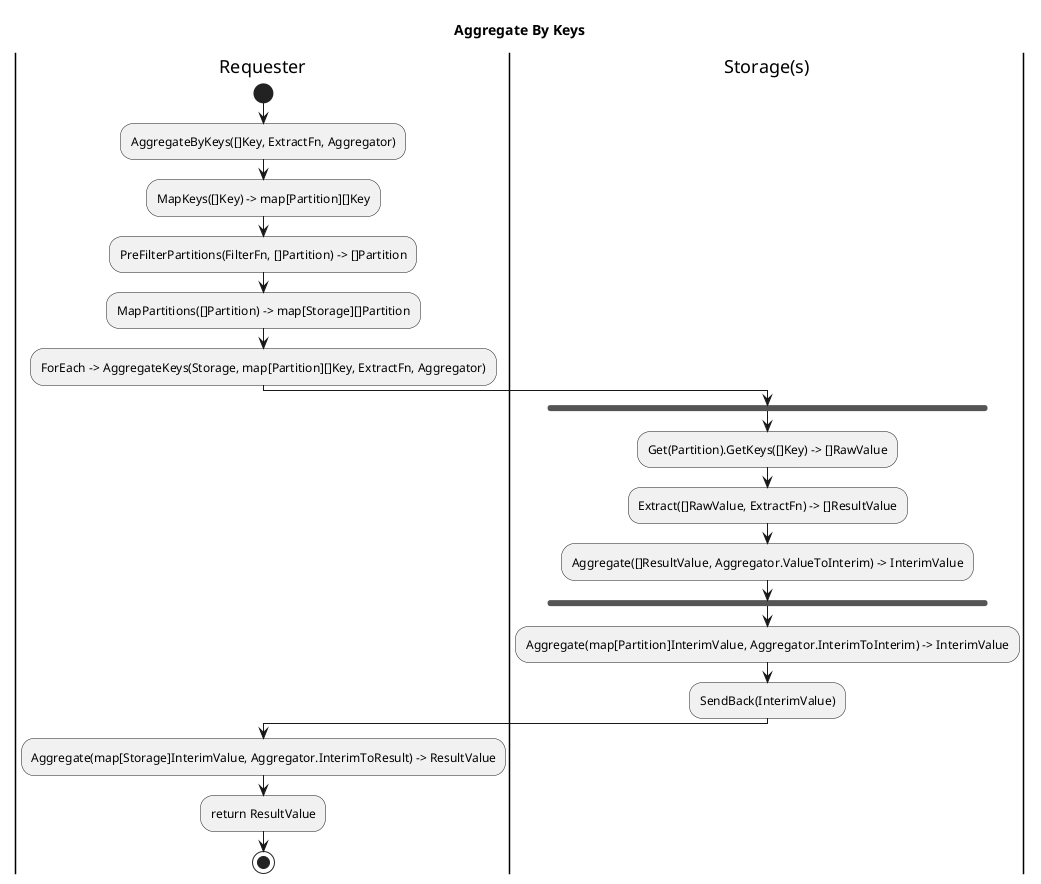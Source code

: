 @startuml
title Aggregate By Keys
|Requester|
start
:AggregateByKeys([]Key, ExtractFn, Aggregator);
:MapKeys([]Key) -> map[Partition][]Key;
:PreFilterPartitions(FilterFn, []Partition) -> []Partition;
:MapPartitions([]Partition) -> map[Storage][]Partition;
:ForEach -> AggregateKeys(Storage, map[Partition][]Key, ExtractFn, Aggregator);
|Storage(s)|
fork
:Get(Partition).GetKeys([]Key) -> []RawValue;
:Extract([]RawValue, ExtractFn) -> []ResultValue;
:Aggregate([]ResultValue, Aggregator.ValueToInterim) -> InterimValue;
end fork
:Aggregate(map[Partition]InterimValue, Aggregator.InterimToInterim) -> InterimValue;
:SendBack(InterimValue);
|Requester|
:Aggregate(map[Storage]InterimValue, Aggregator.InterimToResult) -> ResultValue;
:return ResultValue;
stop
@enduml
